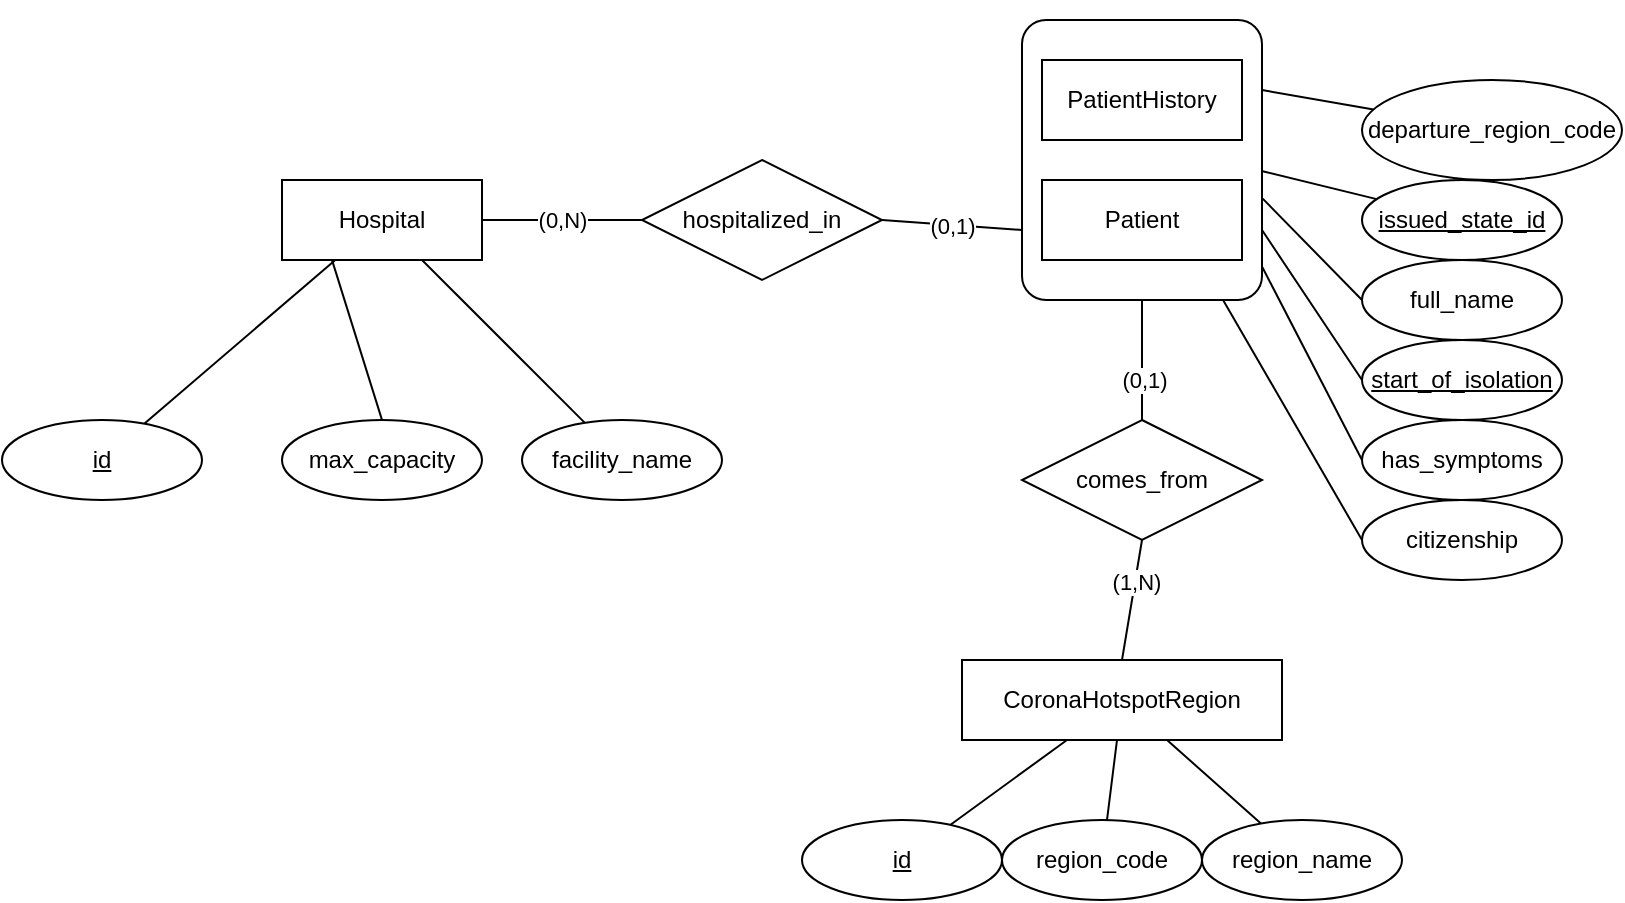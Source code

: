 <mxfile>
    <diagram id="mw894LFjRCCqBwrDU4rk" name="Page-1">
        <mxGraphModel dx="943" dy="539" grid="1" gridSize="10" guides="1" tooltips="1" connect="1" arrows="1" fold="1" page="1" pageScale="1" pageWidth="850" pageHeight="1100" math="0" shadow="0">
            <root>
                <mxCell id="0"/>
                <mxCell id="1" parent="0"/>
                <mxCell id="3" value="CoronaHotspotRegion" style="whiteSpace=wrap;html=1;align=center;" parent="1" vertex="1">
                    <mxGeometry x="500" y="560" width="160" height="40" as="geometry"/>
                </mxCell>
                <mxCell id="4" value="Hospital" style="whiteSpace=wrap;html=1;align=center;" parent="1" vertex="1">
                    <mxGeometry x="160" y="320" width="100" height="40" as="geometry"/>
                </mxCell>
                <mxCell id="11" value="hospitalized_in" style="shape=rhombus;perimeter=rhombusPerimeter;whiteSpace=wrap;html=1;align=center;" vertex="1" parent="1">
                    <mxGeometry x="340" y="310" width="120" height="60" as="geometry"/>
                </mxCell>
                <mxCell id="16" value="" style="endArrow=none;html=1;rounded=0;exitX=1;exitY=0.5;exitDx=0;exitDy=0;entryX=0;entryY=0.5;entryDx=0;entryDy=0;" edge="1" parent="1" source="4" target="11">
                    <mxGeometry relative="1" as="geometry">
                        <mxPoint x="340" y="350" as="sourcePoint"/>
                        <mxPoint x="330" y="360" as="targetPoint"/>
                    </mxGeometry>
                </mxCell>
                <mxCell id="17" value="(0,N)" style="edgeLabel;html=1;align=center;verticalAlign=middle;resizable=0;points=[];" vertex="1" connectable="0" parent="16">
                    <mxGeometry x="0.206" y="2" relative="1" as="geometry">
                        <mxPoint x="-8" y="2" as="offset"/>
                    </mxGeometry>
                </mxCell>
                <mxCell id="20" value="" style="endArrow=none;html=1;rounded=0;exitX=1;exitY=0.5;exitDx=0;exitDy=0;entryX=0;entryY=0.75;entryDx=0;entryDy=0;" edge="1" parent="1" source="11" target="45">
                    <mxGeometry relative="1" as="geometry">
                        <mxPoint x="480" y="370" as="sourcePoint"/>
                        <mxPoint x="520" y="330" as="targetPoint"/>
                    </mxGeometry>
                </mxCell>
                <mxCell id="21" value="(0,1)" style="edgeLabel;html=1;align=center;verticalAlign=middle;resizable=0;points=[];" vertex="1" connectable="0" parent="20">
                    <mxGeometry x="0.206" y="2" relative="1" as="geometry">
                        <mxPoint x="-8" y="2" as="offset"/>
                    </mxGeometry>
                </mxCell>
                <mxCell id="22" value="comes_from" style="shape=rhombus;perimeter=rhombusPerimeter;whiteSpace=wrap;html=1;align=center;" vertex="1" parent="1">
                    <mxGeometry x="530" y="440" width="120" height="60" as="geometry"/>
                </mxCell>
                <mxCell id="23" value="" style="endArrow=none;html=1;rounded=0;entryX=0.5;entryY=1;entryDx=0;entryDy=0;exitX=0.5;exitY=0;exitDx=0;exitDy=0;" edge="1" parent="1" source="22" target="45">
                    <mxGeometry relative="1" as="geometry">
                        <mxPoint x="300" y="430" as="sourcePoint"/>
                        <mxPoint x="460" y="430" as="targetPoint"/>
                    </mxGeometry>
                </mxCell>
                <mxCell id="24" value="(0,1)" style="edgeLabel;html=1;align=center;verticalAlign=middle;resizable=0;points=[];" vertex="1" connectable="0" parent="23">
                    <mxGeometry x="-0.313" y="-1" relative="1" as="geometry">
                        <mxPoint as="offset"/>
                    </mxGeometry>
                </mxCell>
                <mxCell id="25" value="" style="endArrow=none;html=1;rounded=0;entryX=0.5;entryY=1;entryDx=0;entryDy=0;exitX=0.5;exitY=0;exitDx=0;exitDy=0;" edge="1" parent="1" source="3" target="22">
                    <mxGeometry relative="1" as="geometry">
                        <mxPoint x="420" y="490" as="sourcePoint"/>
                        <mxPoint x="580" y="490" as="targetPoint"/>
                    </mxGeometry>
                </mxCell>
                <mxCell id="26" value="(1,N)" style="edgeLabel;html=1;align=center;verticalAlign=middle;resizable=0;points=[];" vertex="1" connectable="0" parent="25">
                    <mxGeometry x="0.296" relative="1" as="geometry">
                        <mxPoint as="offset"/>
                    </mxGeometry>
                </mxCell>
                <mxCell id="28" style="edgeStyle=none;html=1;exitX=0.5;exitY=0;exitDx=0;exitDy=0;entryX=0.25;entryY=1;entryDx=0;entryDy=0;endArrow=none;endFill=0;" edge="1" parent="1" source="27" target="4">
                    <mxGeometry relative="1" as="geometry"/>
                </mxCell>
                <mxCell id="27" value="max_capacity" style="ellipse;whiteSpace=wrap;html=1;align=center;" vertex="1" parent="1">
                    <mxGeometry x="160" y="440" width="100" height="40" as="geometry"/>
                </mxCell>
                <mxCell id="39" value="" style="edgeStyle=none;html=1;endArrow=none;endFill=0;entryX=0.998;entryY=0.539;entryDx=0;entryDy=0;entryPerimeter=0;" edge="1" parent="1" source="29" target="45">
                    <mxGeometry relative="1" as="geometry"/>
                </mxCell>
                <mxCell id="29" value="&lt;u&gt;issued_state_id&lt;/u&gt;" style="ellipse;whiteSpace=wrap;html=1;align=center;" vertex="1" parent="1">
                    <mxGeometry x="700" y="320" width="100" height="40" as="geometry"/>
                </mxCell>
                <mxCell id="40" value="" style="edgeStyle=none;html=1;endArrow=none;endFill=0;entryX=1.003;entryY=0.638;entryDx=0;entryDy=0;exitX=0;exitY=0.5;exitDx=0;exitDy=0;entryPerimeter=0;" edge="1" parent="1" source="32" target="45">
                    <mxGeometry relative="1" as="geometry"/>
                </mxCell>
                <mxCell id="32" value="full_name" style="ellipse;whiteSpace=wrap;html=1;align=center;" vertex="1" parent="1">
                    <mxGeometry x="700" y="360" width="100" height="40" as="geometry"/>
                </mxCell>
                <mxCell id="41" style="edgeStyle=none;html=1;entryX=1;entryY=0.75;entryDx=0;entryDy=0;endArrow=none;endFill=0;exitX=0;exitY=0.5;exitDx=0;exitDy=0;" edge="1" parent="1" source="33" target="45">
                    <mxGeometry relative="1" as="geometry"/>
                </mxCell>
                <mxCell id="33" value="&lt;u&gt;start_of_isolation&lt;/u&gt;" style="ellipse;whiteSpace=wrap;html=1;align=center;" vertex="1" parent="1">
                    <mxGeometry x="700" y="400" width="100" height="40" as="geometry"/>
                </mxCell>
                <mxCell id="42" style="edgeStyle=none;html=1;endArrow=none;endFill=0;exitX=0;exitY=0.5;exitDx=0;exitDy=0;entryX=1.001;entryY=0.882;entryDx=0;entryDy=0;entryPerimeter=0;" edge="1" parent="1" source="35" target="45">
                    <mxGeometry relative="1" as="geometry">
                        <mxPoint x="650" y="380" as="targetPoint"/>
                    </mxGeometry>
                </mxCell>
                <mxCell id="35" value="has_symptoms" style="ellipse;whiteSpace=wrap;html=1;align=center;" vertex="1" parent="1">
                    <mxGeometry x="700" y="440" width="100" height="40" as="geometry"/>
                </mxCell>
                <mxCell id="43" style="edgeStyle=none;html=1;endArrow=none;endFill=0;exitX=0;exitY=0.5;exitDx=0;exitDy=0;" edge="1" parent="1" source="36" target="45">
                    <mxGeometry relative="1" as="geometry">
                        <mxPoint x="620" y="400" as="targetPoint"/>
                    </mxGeometry>
                </mxCell>
                <mxCell id="36" value=" citizenship" style="ellipse;whiteSpace=wrap;html=1;align=center;" vertex="1" parent="1">
                    <mxGeometry x="700" y="480" width="100" height="40" as="geometry"/>
                </mxCell>
                <mxCell id="46" value="" style="group" vertex="1" connectable="0" parent="1">
                    <mxGeometry x="530" y="230" width="120" height="150" as="geometry"/>
                </mxCell>
                <mxCell id="45" value="" style="rounded=1;arcSize=10;whiteSpace=wrap;html=1;align=center;" vertex="1" parent="46">
                    <mxGeometry y="10" width="120" height="140" as="geometry"/>
                </mxCell>
                <mxCell id="5" value="Patient" style="whiteSpace=wrap;html=1;align=center;" parent="46" vertex="1">
                    <mxGeometry x="10" y="90" width="100" height="40" as="geometry"/>
                </mxCell>
                <mxCell id="6" value="PatientHistory" style="whiteSpace=wrap;html=1;align=center;" parent="46" vertex="1">
                    <mxGeometry x="10" y="30" width="100" height="40" as="geometry"/>
                </mxCell>
                <mxCell id="48" value="" style="edgeStyle=none;html=1;endArrow=none;endFill=0;entryX=1;entryY=0.25;entryDx=0;entryDy=0;" edge="1" parent="1" source="47" target="45">
                    <mxGeometry relative="1" as="geometry"/>
                </mxCell>
                <mxCell id="47" value="departure_region_code" style="ellipse;whiteSpace=wrap;html=1;align=center;" vertex="1" parent="1">
                    <mxGeometry x="700" y="270" width="130" height="50" as="geometry"/>
                </mxCell>
                <mxCell id="52" value="" style="edgeStyle=none;html=1;endArrow=none;endFill=0;" edge="1" parent="1" source="49" target="3">
                    <mxGeometry relative="1" as="geometry"/>
                </mxCell>
                <mxCell id="49" value="region_code" style="ellipse;whiteSpace=wrap;html=1;align=center;" vertex="1" parent="1">
                    <mxGeometry x="520" y="640" width="100" height="40" as="geometry"/>
                </mxCell>
                <mxCell id="51" value="" style="edgeStyle=none;html=1;endArrow=none;endFill=0;" edge="1" parent="1" source="50" target="3">
                    <mxGeometry relative="1" as="geometry"/>
                </mxCell>
                <mxCell id="50" value="id" style="ellipse;whiteSpace=wrap;html=1;align=center;fontStyle=4;" vertex="1" parent="1">
                    <mxGeometry x="420" y="640" width="100" height="40" as="geometry"/>
                </mxCell>
                <mxCell id="54" value="" style="edgeStyle=none;html=1;endArrow=none;endFill=0;" edge="1" parent="1" source="53" target="3">
                    <mxGeometry relative="1" as="geometry"/>
                </mxCell>
                <mxCell id="53" value="region_name" style="ellipse;whiteSpace=wrap;html=1;align=center;" vertex="1" parent="1">
                    <mxGeometry x="620" y="640" width="100" height="40" as="geometry"/>
                </mxCell>
                <mxCell id="56" value="" style="edgeStyle=none;html=1;endArrow=none;endFill=0;" edge="1" parent="1" source="55" target="4">
                    <mxGeometry relative="1" as="geometry"/>
                </mxCell>
                <mxCell id="55" value="id" style="ellipse;whiteSpace=wrap;html=1;align=center;fontStyle=4;" vertex="1" parent="1">
                    <mxGeometry x="20" y="440" width="100" height="40" as="geometry"/>
                </mxCell>
                <mxCell id="58" value="" style="edgeStyle=none;html=1;endArrow=none;endFill=0;" edge="1" parent="1" source="57" target="4">
                    <mxGeometry relative="1" as="geometry"/>
                </mxCell>
                <mxCell id="57" value="facility_name" style="ellipse;whiteSpace=wrap;html=1;align=center;" vertex="1" parent="1">
                    <mxGeometry x="280" y="440" width="100" height="40" as="geometry"/>
                </mxCell>
            </root>
        </mxGraphModel>
    </diagram>
</mxfile>